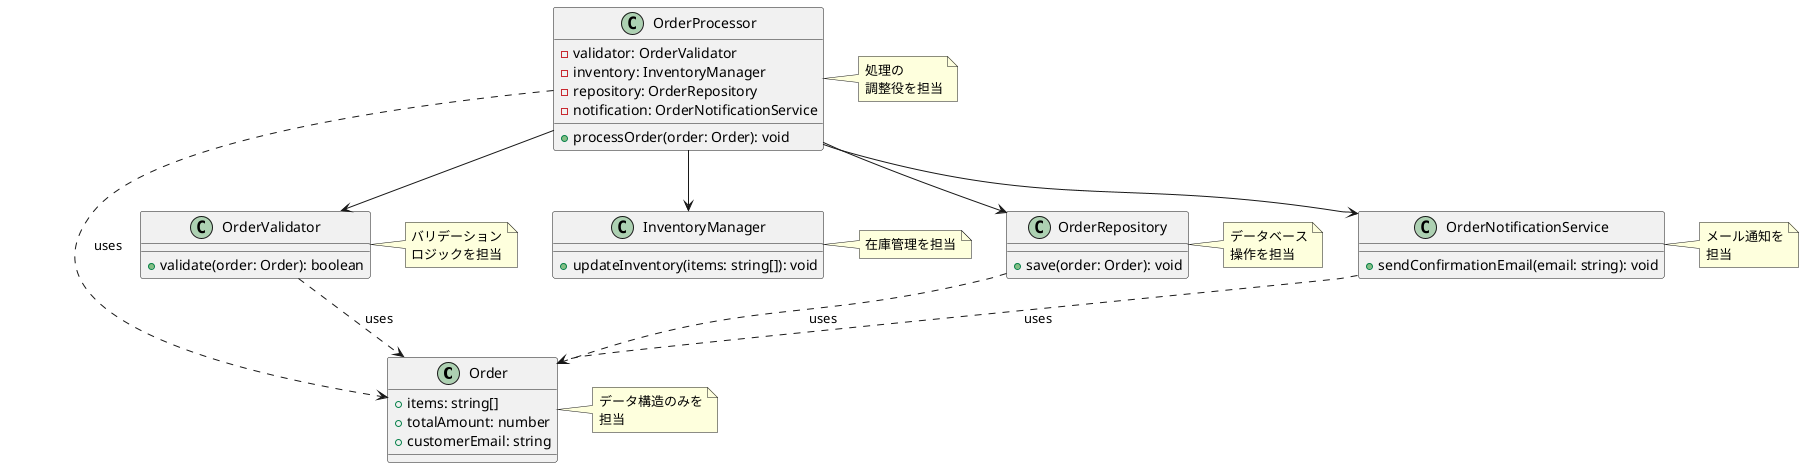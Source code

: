 @startuml GoodOrder
class Order {
    + items: string[]
    + totalAmount: number
    + customerEmail: string
}

class OrderValidator {
    + validate(order: Order): boolean
}

class InventoryManager {
    + updateInventory(items: string[]): void
}

class OrderRepository {
    + save(order: Order): void
}

class OrderNotificationService {
    + sendConfirmationEmail(email: string): void
}

class OrderProcessor {
    - validator: OrderValidator
    - inventory: InventoryManager
    - repository: OrderRepository
    - notification: OrderNotificationService
    + processOrder(order: Order): void
}

OrderProcessor --> OrderValidator
OrderProcessor --> InventoryManager
OrderProcessor --> OrderRepository
OrderProcessor --> OrderNotificationService
OrderProcessor ..> Order : uses
OrderValidator ..> Order : uses
OrderRepository ..> Order : uses
OrderNotificationService ..> Order : uses

note right of Order
  データ構造のみを
  担当
end note

note right of OrderValidator
  バリデーション
  ロジックを担当
end note

note right of InventoryManager
  在庫管理を担当
end note

note right of OrderRepository
  データベース
  操作を担当
end note

note right of OrderNotificationService
  メール通知を
  担当
end note

note right of OrderProcessor
  処理の
  調整役を担当
end note
@enduml